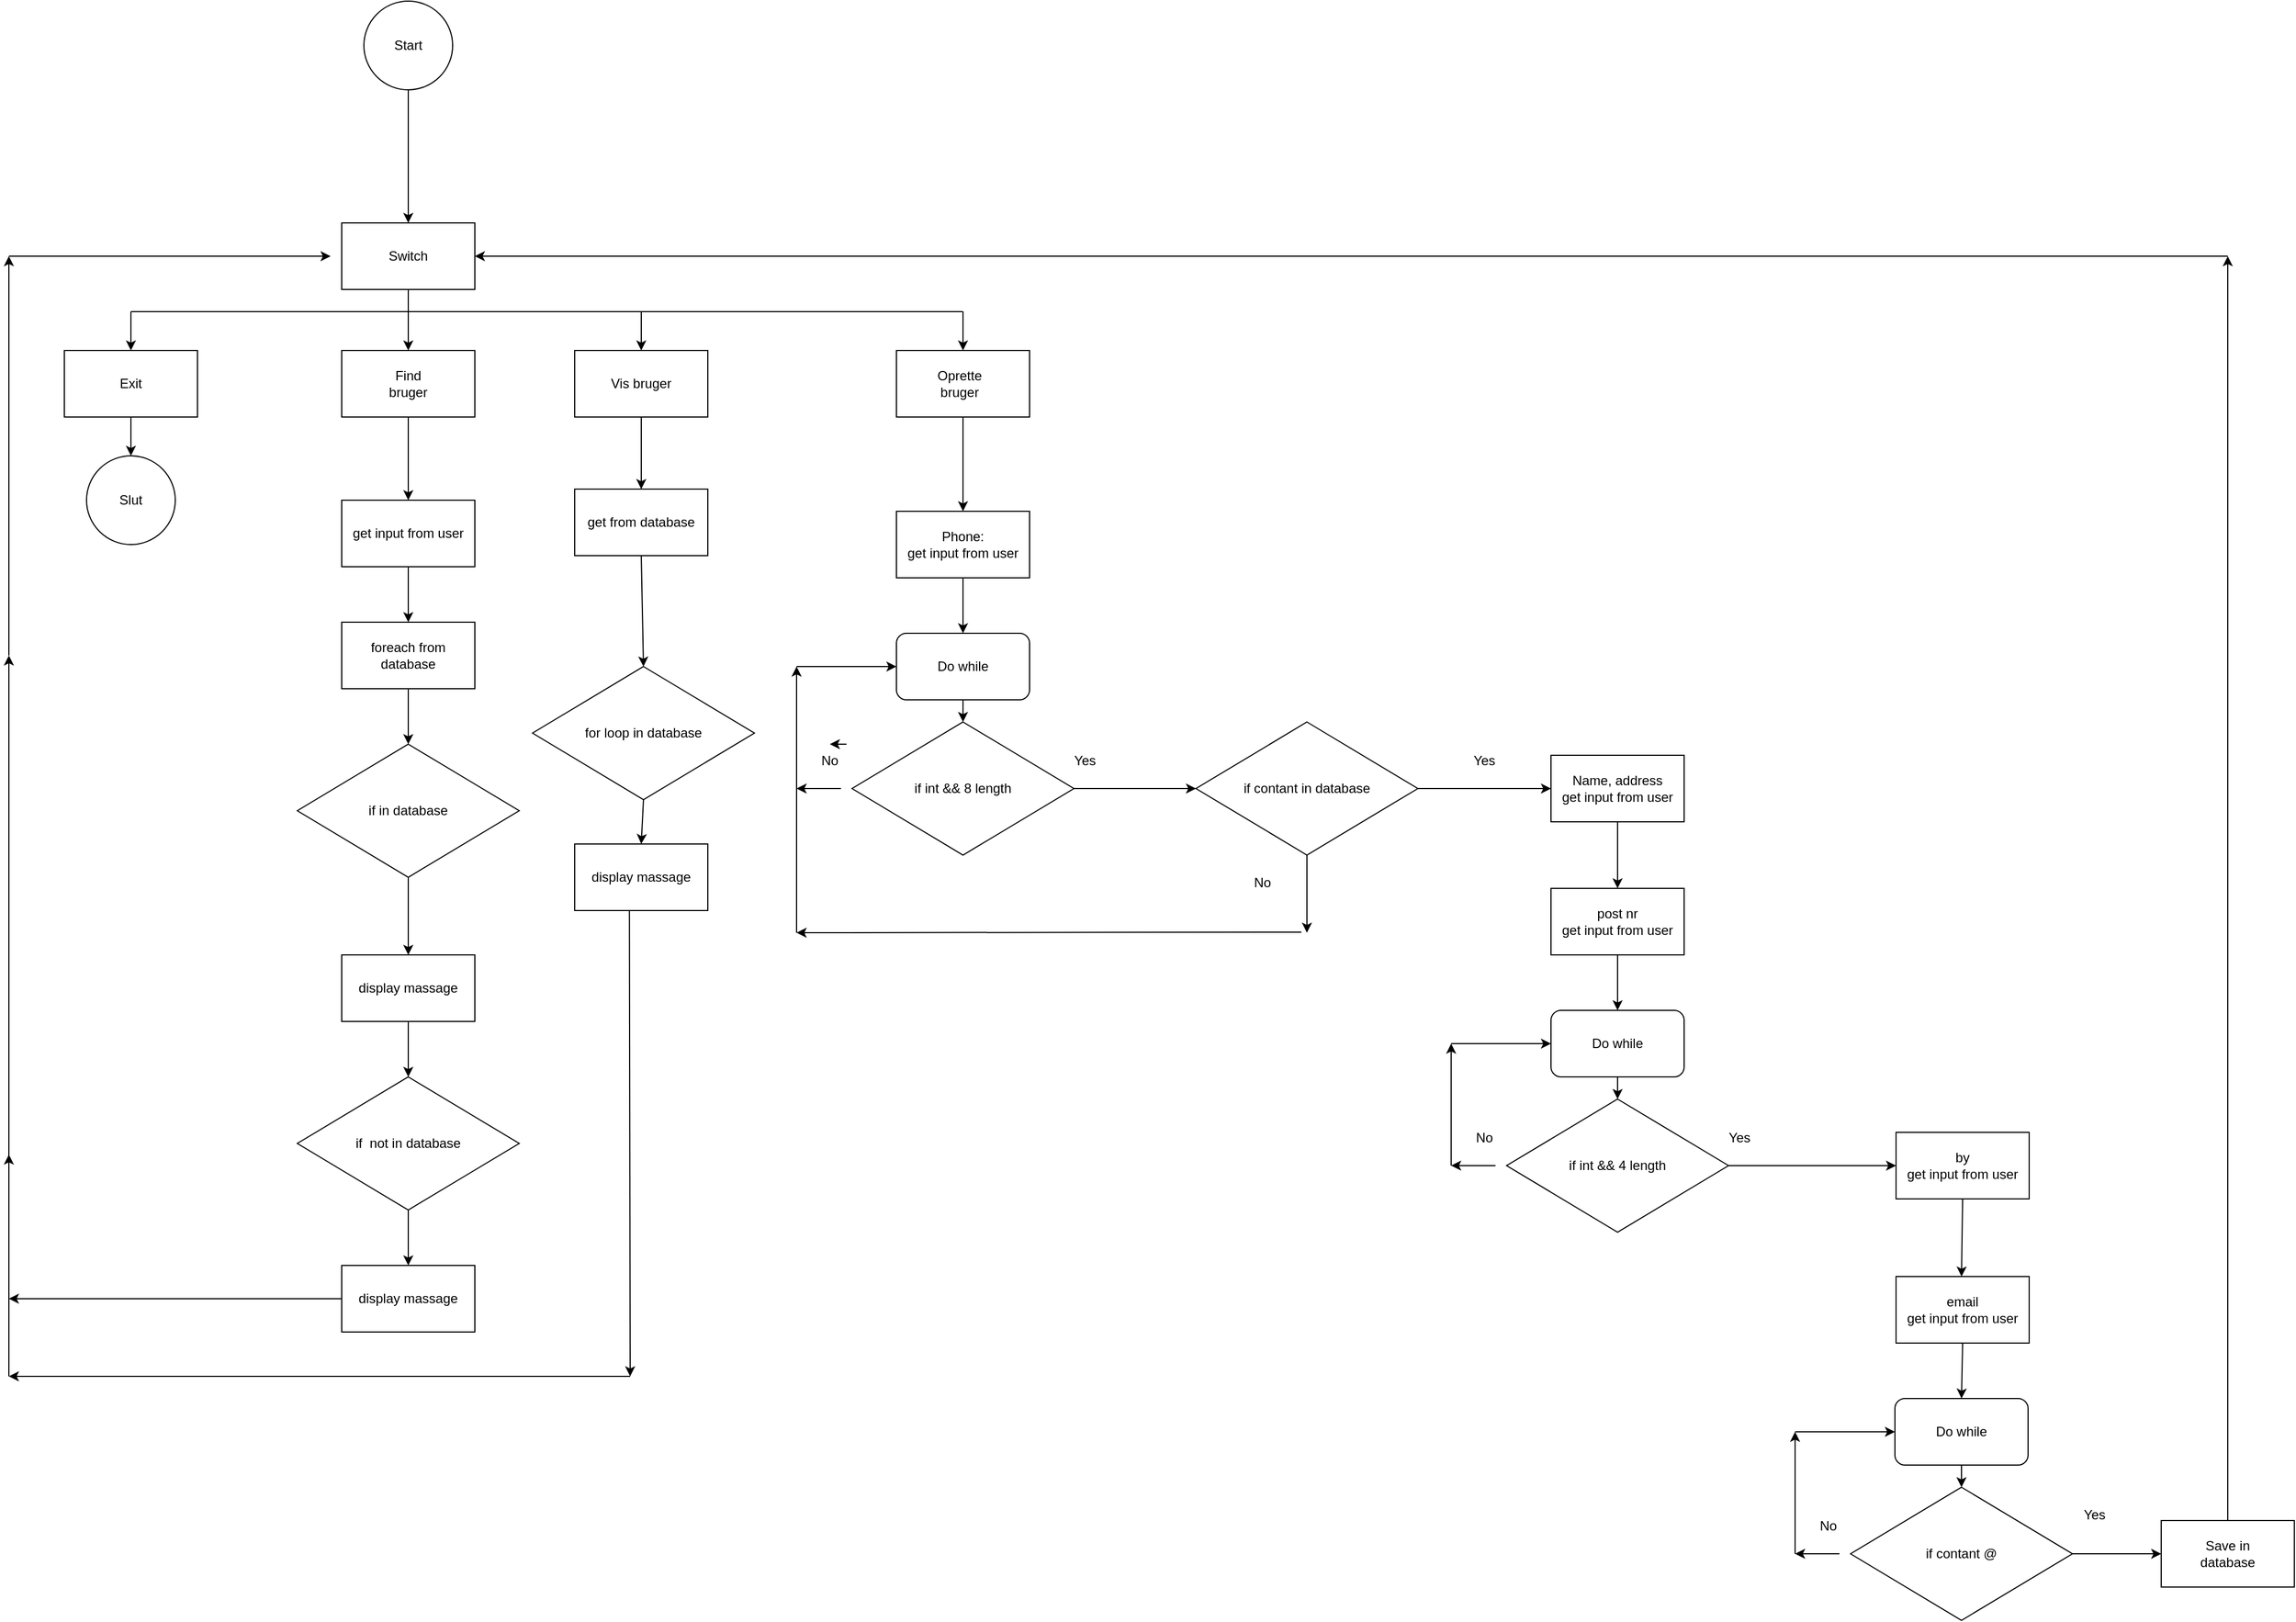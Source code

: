 <mxfile version="20.4.0" type="device"><diagram id="CxP97R7l95-xSGjQkx52" name="Side-1"><mxGraphModel dx="1730" dy="912" grid="1" gridSize="10" guides="1" tooltips="1" connect="1" arrows="1" fold="1" page="1" pageScale="1" pageWidth="827" pageHeight="1169" math="0" shadow="0"><root><mxCell id="0"/><mxCell id="1" parent="0"/><mxCell id="vcnv6Ji5nvVmzfesL2lP-1" value="" style="endArrow=classic;html=1;rounded=0;exitX=0.5;exitY=1;exitDx=0;exitDy=0;entryX=0.5;entryY=0;entryDx=0;entryDy=0;" edge="1" parent="1" source="vcnv6Ji5nvVmzfesL2lP-2" target="vcnv6Ji5nvVmzfesL2lP-17"><mxGeometry width="50" height="50" relative="1" as="geometry"><mxPoint x="340" y="380" as="sourcePoint"/><mxPoint x="500" y="420" as="targetPoint"/></mxGeometry></mxCell><mxCell id="vcnv6Ji5nvVmzfesL2lP-2" value="Start" style="ellipse;whiteSpace=wrap;html=1;aspect=fixed;" vertex="1" parent="1"><mxGeometry x="360" y="50" width="80" height="80" as="geometry"/></mxCell><mxCell id="vcnv6Ji5nvVmzfesL2lP-4" value="if int &amp;amp;&amp;amp; 8 length" style="rhombus;whiteSpace=wrap;html=1;" vertex="1" parent="1"><mxGeometry x="800" y="700" width="200" height="120" as="geometry"/></mxCell><mxCell id="vcnv6Ji5nvVmzfesL2lP-5" value="Do while" style="rounded=1;whiteSpace=wrap;html=1;" vertex="1" parent="1"><mxGeometry x="840" y="620" width="120" height="60" as="geometry"/></mxCell><mxCell id="vcnv6Ji5nvVmzfesL2lP-6" value="" style="endArrow=classic;html=1;rounded=0;" edge="1" parent="1"><mxGeometry width="50" height="50" relative="1" as="geometry"><mxPoint x="1000" y="760" as="sourcePoint"/><mxPoint x="1110" y="760" as="targetPoint"/></mxGeometry></mxCell><mxCell id="vcnv6Ji5nvVmzfesL2lP-9" value="" style="endArrow=classic;html=1;rounded=0;" edge="1" parent="1"><mxGeometry width="50" height="50" relative="1" as="geometry"><mxPoint x="1205" y="889.5" as="sourcePoint"/><mxPoint x="750" y="890" as="targetPoint"/></mxGeometry></mxCell><mxCell id="vcnv6Ji5nvVmzfesL2lP-11" value="Yes" style="text;html=1;strokeColor=none;fillColor=none;align=center;verticalAlign=middle;whiteSpace=wrap;rounded=0;" vertex="1" parent="1"><mxGeometry x="980" y="720" width="60" height="30" as="geometry"/></mxCell><mxCell id="vcnv6Ji5nvVmzfesL2lP-12" value="" style="endArrow=classic;html=1;rounded=0;" edge="1" parent="1"><mxGeometry width="50" height="50" relative="1" as="geometry"><mxPoint x="790" y="760" as="sourcePoint"/><mxPoint x="750" y="760" as="targetPoint"/></mxGeometry></mxCell><mxCell id="vcnv6Ji5nvVmzfesL2lP-14" value="No" style="text;html=1;strokeColor=none;fillColor=none;align=center;verticalAlign=middle;whiteSpace=wrap;rounded=0;" vertex="1" parent="1"><mxGeometry x="750" y="720" width="60" height="30" as="geometry"/></mxCell><mxCell id="vcnv6Ji5nvVmzfesL2lP-16" value="Slut" style="ellipse;whiteSpace=wrap;html=1;aspect=fixed;" vertex="1" parent="1"><mxGeometry x="110" y="460" width="80" height="80" as="geometry"/></mxCell><mxCell id="vcnv6Ji5nvVmzfesL2lP-17" value="" style="rounded=0;whiteSpace=wrap;html=1;" vertex="1" parent="1"><mxGeometry x="340" y="250" width="120" height="60" as="geometry"/></mxCell><mxCell id="vcnv6Ji5nvVmzfesL2lP-18" value="Switch" style="text;html=1;strokeColor=none;fillColor=none;align=center;verticalAlign=middle;whiteSpace=wrap;rounded=0;" vertex="1" parent="1"><mxGeometry x="370" y="265" width="60" height="30" as="geometry"/></mxCell><mxCell id="vcnv6Ji5nvVmzfesL2lP-20" value="" style="rounded=0;whiteSpace=wrap;html=1;" vertex="1" parent="1"><mxGeometry x="340" y="365" width="120" height="60" as="geometry"/></mxCell><mxCell id="vcnv6Ji5nvVmzfesL2lP-21" value="" style="rounded=0;whiteSpace=wrap;html=1;" vertex="1" parent="1"><mxGeometry x="90" y="365" width="120" height="60" as="geometry"/></mxCell><mxCell id="vcnv6Ji5nvVmzfesL2lP-22" value="" style="rounded=0;whiteSpace=wrap;html=1;" vertex="1" parent="1"><mxGeometry x="550" y="365" width="120" height="60" as="geometry"/></mxCell><mxCell id="vcnv6Ji5nvVmzfesL2lP-23" value="" style="rounded=0;whiteSpace=wrap;html=1;" vertex="1" parent="1"><mxGeometry x="840" y="365" width="120" height="60" as="geometry"/></mxCell><mxCell id="vcnv6Ji5nvVmzfesL2lP-24" value="Oprette bruger" style="text;html=1;strokeColor=none;fillColor=none;align=center;verticalAlign=middle;whiteSpace=wrap;rounded=0;" vertex="1" parent="1"><mxGeometry x="867" y="380" width="60" height="30" as="geometry"/></mxCell><mxCell id="vcnv6Ji5nvVmzfesL2lP-25" value="Vis bruger" style="text;html=1;strokeColor=none;fillColor=none;align=center;verticalAlign=middle;whiteSpace=wrap;rounded=0;" vertex="1" parent="1"><mxGeometry x="580" y="380" width="60" height="30" as="geometry"/></mxCell><mxCell id="vcnv6Ji5nvVmzfesL2lP-26" value="Exit" style="text;html=1;strokeColor=none;fillColor=none;align=center;verticalAlign=middle;whiteSpace=wrap;rounded=0;" vertex="1" parent="1"><mxGeometry x="120" y="380" width="60" height="30" as="geometry"/></mxCell><mxCell id="vcnv6Ji5nvVmzfesL2lP-27" value="Find bruger" style="text;html=1;strokeColor=none;fillColor=none;align=center;verticalAlign=middle;whiteSpace=wrap;rounded=0;" vertex="1" parent="1"><mxGeometry x="370" y="380" width="60" height="30" as="geometry"/></mxCell><mxCell id="vcnv6Ji5nvVmzfesL2lP-29" value="" style="endArrow=none;html=1;rounded=0;" edge="1" parent="1"><mxGeometry width="50" height="50" relative="1" as="geometry"><mxPoint x="150" y="330" as="sourcePoint"/><mxPoint x="900" y="330" as="targetPoint"/></mxGeometry></mxCell><mxCell id="vcnv6Ji5nvVmzfesL2lP-31" value="" style="endArrow=classic;html=1;rounded=0;exitX=0.5;exitY=1;exitDx=0;exitDy=0;entryX=0.5;entryY=0;entryDx=0;entryDy=0;" edge="1" parent="1" source="vcnv6Ji5nvVmzfesL2lP-17" target="vcnv6Ji5nvVmzfesL2lP-20"><mxGeometry width="50" height="50" relative="1" as="geometry"><mxPoint x="480" y="420" as="sourcePoint"/><mxPoint x="530" y="370" as="targetPoint"/></mxGeometry></mxCell><mxCell id="vcnv6Ji5nvVmzfesL2lP-32" value="" style="endArrow=classic;html=1;rounded=0;" edge="1" parent="1" target="vcnv6Ji5nvVmzfesL2lP-22"><mxGeometry width="50" height="50" relative="1" as="geometry"><mxPoint x="610" y="330" as="sourcePoint"/><mxPoint x="530" y="370" as="targetPoint"/></mxGeometry></mxCell><mxCell id="vcnv6Ji5nvVmzfesL2lP-33" value="" style="endArrow=classic;html=1;rounded=0;entryX=0.5;entryY=0;entryDx=0;entryDy=0;" edge="1" parent="1" target="vcnv6Ji5nvVmzfesL2lP-23"><mxGeometry width="50" height="50" relative="1" as="geometry"><mxPoint x="900" y="330" as="sourcePoint"/><mxPoint x="620" y="375" as="targetPoint"/></mxGeometry></mxCell><mxCell id="vcnv6Ji5nvVmzfesL2lP-34" value="" style="endArrow=classic;html=1;rounded=0;" edge="1" parent="1" target="vcnv6Ji5nvVmzfesL2lP-21"><mxGeometry width="50" height="50" relative="1" as="geometry"><mxPoint x="150" y="330" as="sourcePoint"/><mxPoint x="630" y="385" as="targetPoint"/></mxGeometry></mxCell><mxCell id="vcnv6Ji5nvVmzfesL2lP-35" value="" style="endArrow=classic;html=1;rounded=0;exitX=0.5;exitY=1;exitDx=0;exitDy=0;" edge="1" parent="1" source="vcnv6Ji5nvVmzfesL2lP-20"><mxGeometry width="50" height="50" relative="1" as="geometry"><mxPoint x="400" y="430" as="sourcePoint"/><mxPoint x="400" y="500" as="targetPoint"/></mxGeometry></mxCell><mxCell id="vcnv6Ji5nvVmzfesL2lP-36" value="Phone:&lt;br&gt;get input from user" style="rounded=0;whiteSpace=wrap;html=1;" vertex="1" parent="1"><mxGeometry x="840" y="510" width="120" height="60" as="geometry"/></mxCell><mxCell id="vcnv6Ji5nvVmzfesL2lP-37" value="" style="endArrow=classic;html=1;rounded=0;exitX=0.5;exitY=1;exitDx=0;exitDy=0;" edge="1" parent="1" source="vcnv6Ji5nvVmzfesL2lP-36" target="vcnv6Ji5nvVmzfesL2lP-5"><mxGeometry width="50" height="50" relative="1" as="geometry"><mxPoint x="980" y="730" as="sourcePoint"/><mxPoint x="1030" y="680" as="targetPoint"/></mxGeometry></mxCell><mxCell id="vcnv6Ji5nvVmzfesL2lP-39" value="if contant in database" style="rhombus;whiteSpace=wrap;html=1;" vertex="1" parent="1"><mxGeometry x="1110" y="700" width="200" height="120" as="geometry"/></mxCell><mxCell id="vcnv6Ji5nvVmzfesL2lP-40" value="Yes" style="text;html=1;strokeColor=none;fillColor=none;align=center;verticalAlign=middle;whiteSpace=wrap;rounded=0;" vertex="1" parent="1"><mxGeometry x="1340" y="720" width="60" height="30" as="geometry"/></mxCell><mxCell id="vcnv6Ji5nvVmzfesL2lP-41" value="No" style="text;html=1;strokeColor=none;fillColor=none;align=center;verticalAlign=middle;whiteSpace=wrap;rounded=0;" vertex="1" parent="1"><mxGeometry x="1140" y="830" width="60" height="30" as="geometry"/></mxCell><mxCell id="vcnv6Ji5nvVmzfesL2lP-43" value="" style="endArrow=classic;html=1;rounded=0;exitX=0.5;exitY=1;exitDx=0;exitDy=0;" edge="1" parent="1" source="vcnv6Ji5nvVmzfesL2lP-39"><mxGeometry width="50" height="50" relative="1" as="geometry"><mxPoint x="1170" y="800" as="sourcePoint"/><mxPoint x="1210" y="890" as="targetPoint"/></mxGeometry></mxCell><mxCell id="vcnv6Ji5nvVmzfesL2lP-44" value="" style="endArrow=classic;html=1;rounded=0;" edge="1" parent="1"><mxGeometry width="50" height="50" relative="1" as="geometry"><mxPoint x="750" y="890" as="sourcePoint"/><mxPoint x="750" y="650" as="targetPoint"/></mxGeometry></mxCell><mxCell id="vcnv6Ji5nvVmzfesL2lP-45" value="" style="endArrow=classic;html=1;rounded=0;entryX=0;entryY=0.5;entryDx=0;entryDy=0;" edge="1" parent="1" target="vcnv6Ji5nvVmzfesL2lP-5"><mxGeometry width="50" height="50" relative="1" as="geometry"><mxPoint x="750" y="650" as="sourcePoint"/><mxPoint x="1000" y="750" as="targetPoint"/></mxGeometry></mxCell><mxCell id="vcnv6Ji5nvVmzfesL2lP-46" value="" style="endArrow=classic;html=1;rounded=0;exitX=0.5;exitY=1;exitDx=0;exitDy=0;" edge="1" parent="1" source="vcnv6Ji5nvVmzfesL2lP-5" target="vcnv6Ji5nvVmzfesL2lP-4"><mxGeometry width="50" height="50" relative="1" as="geometry"><mxPoint x="950" y="800" as="sourcePoint"/><mxPoint x="1000" y="750" as="targetPoint"/></mxGeometry></mxCell><mxCell id="vcnv6Ji5nvVmzfesL2lP-47" value="" style="rounded=0;whiteSpace=wrap;html=1;" vertex="1" parent="1"><mxGeometry x="1980" y="1420" width="120" height="60" as="geometry"/></mxCell><mxCell id="vcnv6Ji5nvVmzfesL2lP-48" value="" style="endArrow=classic;html=1;rounded=0;exitX=1;exitY=0.5;exitDx=0;exitDy=0;" edge="1" parent="1" source="vcnv6Ji5nvVmzfesL2lP-39"><mxGeometry width="50" height="50" relative="1" as="geometry"><mxPoint x="1250" y="800" as="sourcePoint"/><mxPoint x="1430" y="760" as="targetPoint"/></mxGeometry></mxCell><mxCell id="vcnv6Ji5nvVmzfesL2lP-49" value="Save in database" style="text;html=1;strokeColor=none;fillColor=none;align=center;verticalAlign=middle;whiteSpace=wrap;rounded=0;" vertex="1" parent="1"><mxGeometry x="2010" y="1435" width="60" height="30" as="geometry"/></mxCell><mxCell id="vcnv6Ji5nvVmzfesL2lP-50" value="Name, address&lt;br&gt;get input from user" style="rounded=0;whiteSpace=wrap;html=1;" vertex="1" parent="1"><mxGeometry x="1430" y="730" width="120" height="60" as="geometry"/></mxCell><mxCell id="vcnv6Ji5nvVmzfesL2lP-53" value="" style="endArrow=classic;html=1;rounded=0;exitX=0.5;exitY=1;exitDx=0;exitDy=0;" edge="1" parent="1" source="vcnv6Ji5nvVmzfesL2lP-50"><mxGeometry width="50" height="50" relative="1" as="geometry"><mxPoint x="1250" y="860" as="sourcePoint"/><mxPoint x="1490" y="850" as="targetPoint"/></mxGeometry></mxCell><mxCell id="vcnv6Ji5nvVmzfesL2lP-54" value="if int &amp;amp;&amp;amp; 4 length" style="rhombus;whiteSpace=wrap;html=1;" vertex="1" parent="1"><mxGeometry x="1390" y="1040" width="200" height="120" as="geometry"/></mxCell><mxCell id="vcnv6Ji5nvVmzfesL2lP-55" value="Do while" style="rounded=1;whiteSpace=wrap;html=1;" vertex="1" parent="1"><mxGeometry x="1430" y="960" width="120" height="60" as="geometry"/></mxCell><mxCell id="vcnv6Ji5nvVmzfesL2lP-56" value="" style="endArrow=classic;html=1;rounded=0;" edge="1" parent="1" target="vcnv6Ji5nvVmzfesL2lP-70"><mxGeometry width="50" height="50" relative="1" as="geometry"><mxPoint x="1590" y="1100" as="sourcePoint"/><mxPoint x="1700" y="1100" as="targetPoint"/></mxGeometry></mxCell><mxCell id="vcnv6Ji5nvVmzfesL2lP-58" value="Yes" style="text;html=1;strokeColor=none;fillColor=none;align=center;verticalAlign=middle;whiteSpace=wrap;rounded=0;" vertex="1" parent="1"><mxGeometry x="1570" y="1060" width="60" height="30" as="geometry"/></mxCell><mxCell id="vcnv6Ji5nvVmzfesL2lP-59" value="" style="endArrow=classic;html=1;rounded=0;" edge="1" parent="1"><mxGeometry width="50" height="50" relative="1" as="geometry"><mxPoint x="1380" y="1100" as="sourcePoint"/><mxPoint x="1340" y="1100" as="targetPoint"/></mxGeometry></mxCell><mxCell id="vcnv6Ji5nvVmzfesL2lP-60" value="No" style="text;html=1;strokeColor=none;fillColor=none;align=center;verticalAlign=middle;whiteSpace=wrap;rounded=0;" vertex="1" parent="1"><mxGeometry x="1340" y="1060" width="60" height="30" as="geometry"/></mxCell><mxCell id="vcnv6Ji5nvVmzfesL2lP-63" value="" style="endArrow=classic;html=1;rounded=0;exitX=0.5;exitY=1;exitDx=0;exitDy=0;" edge="1" parent="1" source="vcnv6Ji5nvVmzfesL2lP-70"><mxGeometry width="50" height="50" relative="1" as="geometry"><mxPoint x="1800" y="1160" as="sourcePoint"/><mxPoint x="1800" y="1200" as="targetPoint"/></mxGeometry></mxCell><mxCell id="vcnv6Ji5nvVmzfesL2lP-64" value="" style="endArrow=classic;html=1;rounded=0;" edge="1" parent="1"><mxGeometry width="50" height="50" relative="1" as="geometry"><mxPoint x="1340" y="1100" as="sourcePoint"/><mxPoint x="1340" y="990" as="targetPoint"/></mxGeometry></mxCell><mxCell id="vcnv6Ji5nvVmzfesL2lP-65" value="" style="endArrow=classic;html=1;rounded=0;entryX=0;entryY=0.5;entryDx=0;entryDy=0;" edge="1" parent="1" target="vcnv6Ji5nvVmzfesL2lP-55"><mxGeometry width="50" height="50" relative="1" as="geometry"><mxPoint x="1340" y="990" as="sourcePoint"/><mxPoint x="1590" y="1090" as="targetPoint"/></mxGeometry></mxCell><mxCell id="vcnv6Ji5nvVmzfesL2lP-66" value="" style="endArrow=classic;html=1;rounded=0;exitX=0.5;exitY=1;exitDx=0;exitDy=0;" edge="1" parent="1" source="vcnv6Ji5nvVmzfesL2lP-55" target="vcnv6Ji5nvVmzfesL2lP-54"><mxGeometry width="50" height="50" relative="1" as="geometry"><mxPoint x="1540" y="1140" as="sourcePoint"/><mxPoint x="1590" y="1090" as="targetPoint"/></mxGeometry></mxCell><mxCell id="vcnv6Ji5nvVmzfesL2lP-67" value="post nr&lt;br&gt;get input from user" style="rounded=0;whiteSpace=wrap;html=1;" vertex="1" parent="1"><mxGeometry x="1430" y="850" width="120" height="60" as="geometry"/></mxCell><mxCell id="vcnv6Ji5nvVmzfesL2lP-69" value="" style="endArrow=classic;html=1;rounded=0;exitX=0.5;exitY=1;exitDx=0;exitDy=0;" edge="1" parent="1" source="vcnv6Ji5nvVmzfesL2lP-67" target="vcnv6Ji5nvVmzfesL2lP-55"><mxGeometry width="50" height="50" relative="1" as="geometry"><mxPoint x="1490" y="1160" as="sourcePoint"/><mxPoint x="1540" y="1110" as="targetPoint"/></mxGeometry></mxCell><mxCell id="vcnv6Ji5nvVmzfesL2lP-70" value="by&lt;br&gt;get input from user" style="rounded=0;whiteSpace=wrap;html=1;" vertex="1" parent="1"><mxGeometry x="1741" y="1070" width="120" height="60" as="geometry"/></mxCell><mxCell id="vcnv6Ji5nvVmzfesL2lP-71" value="email&lt;br&gt;get input from user" style="rounded=0;whiteSpace=wrap;html=1;" vertex="1" parent="1"><mxGeometry x="1741" y="1200" width="120" height="60" as="geometry"/></mxCell><mxCell id="vcnv6Ji5nvVmzfesL2lP-72" value="if contant @" style="rhombus;whiteSpace=wrap;html=1;" vertex="1" parent="1"><mxGeometry x="1700" y="1390" width="200" height="120" as="geometry"/></mxCell><mxCell id="vcnv6Ji5nvVmzfesL2lP-73" value="Do while" style="rounded=1;whiteSpace=wrap;html=1;" vertex="1" parent="1"><mxGeometry x="1740" y="1310" width="120" height="60" as="geometry"/></mxCell><mxCell id="vcnv6Ji5nvVmzfesL2lP-74" value="" style="endArrow=classic;html=1;rounded=0;" edge="1" parent="1"><mxGeometry width="50" height="50" relative="1" as="geometry"><mxPoint x="1690" y="1450" as="sourcePoint"/><mxPoint x="1650" y="1450" as="targetPoint"/></mxGeometry></mxCell><mxCell id="vcnv6Ji5nvVmzfesL2lP-75" value="No" style="text;html=1;strokeColor=none;fillColor=none;align=center;verticalAlign=middle;whiteSpace=wrap;rounded=0;" vertex="1" parent="1"><mxGeometry x="1650" y="1410" width="60" height="30" as="geometry"/></mxCell><mxCell id="vcnv6Ji5nvVmzfesL2lP-76" value="" style="endArrow=classic;html=1;rounded=0;" edge="1" parent="1"><mxGeometry width="50" height="50" relative="1" as="geometry"><mxPoint x="1650" y="1450" as="sourcePoint"/><mxPoint x="1650" y="1340" as="targetPoint"/></mxGeometry></mxCell><mxCell id="vcnv6Ji5nvVmzfesL2lP-77" value="" style="endArrow=classic;html=1;rounded=0;entryX=0;entryY=0.5;entryDx=0;entryDy=0;" edge="1" parent="1" target="vcnv6Ji5nvVmzfesL2lP-73"><mxGeometry width="50" height="50" relative="1" as="geometry"><mxPoint x="1650" y="1340" as="sourcePoint"/><mxPoint x="1900" y="1440" as="targetPoint"/></mxGeometry></mxCell><mxCell id="vcnv6Ji5nvVmzfesL2lP-78" value="" style="endArrow=classic;html=1;rounded=0;exitX=0.5;exitY=1;exitDx=0;exitDy=0;" edge="1" parent="1" source="vcnv6Ji5nvVmzfesL2lP-73" target="vcnv6Ji5nvVmzfesL2lP-72"><mxGeometry width="50" height="50" relative="1" as="geometry"><mxPoint x="1850" y="1490" as="sourcePoint"/><mxPoint x="1900" y="1440" as="targetPoint"/></mxGeometry></mxCell><mxCell id="vcnv6Ji5nvVmzfesL2lP-79" value="" style="endArrow=classic;html=1;rounded=0;exitX=0.5;exitY=1;exitDx=0;exitDy=0;entryX=0.5;entryY=0;entryDx=0;entryDy=0;" edge="1" parent="1" source="vcnv6Ji5nvVmzfesL2lP-71" target="vcnv6Ji5nvVmzfesL2lP-73"><mxGeometry width="50" height="50" relative="1" as="geometry"><mxPoint x="1630" y="1350" as="sourcePoint"/><mxPoint x="1680" y="1300" as="targetPoint"/></mxGeometry></mxCell><mxCell id="vcnv6Ji5nvVmzfesL2lP-80" value="" style="endArrow=classic;html=1;rounded=0;exitX=1;exitY=0.5;exitDx=0;exitDy=0;" edge="1" parent="1" source="vcnv6Ji5nvVmzfesL2lP-72"><mxGeometry width="50" height="50" relative="1" as="geometry"><mxPoint x="1800" y="1450" as="sourcePoint"/><mxPoint x="1980" y="1450" as="targetPoint"/></mxGeometry></mxCell><mxCell id="vcnv6Ji5nvVmzfesL2lP-81" value="Yes" style="text;html=1;strokeColor=none;fillColor=none;align=center;verticalAlign=middle;whiteSpace=wrap;rounded=0;" vertex="1" parent="1"><mxGeometry x="1890" y="1400" width="60" height="30" as="geometry"/></mxCell><mxCell id="vcnv6Ji5nvVmzfesL2lP-82" value="" style="endArrow=classic;html=1;rounded=0;exitX=0.5;exitY=1;exitDx=0;exitDy=0;entryX=0.5;entryY=0;entryDx=0;entryDy=0;" edge="1" parent="1" source="vcnv6Ji5nvVmzfesL2lP-23" target="vcnv6Ji5nvVmzfesL2lP-36"><mxGeometry width="50" height="50" relative="1" as="geometry"><mxPoint x="870" y="590" as="sourcePoint"/><mxPoint x="920" y="540" as="targetPoint"/></mxGeometry></mxCell><mxCell id="vcnv6Ji5nvVmzfesL2lP-83" value="" style="endArrow=classic;html=1;rounded=0;exitX=0.5;exitY=0;exitDx=0;exitDy=0;" edge="1" parent="1" source="vcnv6Ji5nvVmzfesL2lP-47"><mxGeometry width="50" height="50" relative="1" as="geometry"><mxPoint x="1440" y="970" as="sourcePoint"/><mxPoint x="2040" y="280" as="targetPoint"/></mxGeometry></mxCell><mxCell id="vcnv6Ji5nvVmzfesL2lP-84" value="" style="endArrow=classic;html=1;rounded=0;entryX=1;entryY=0.5;entryDx=0;entryDy=0;" edge="1" parent="1" target="vcnv6Ji5nvVmzfesL2lP-17"><mxGeometry width="50" height="50" relative="1" as="geometry"><mxPoint x="2040" y="280" as="sourcePoint"/><mxPoint x="1490" y="320" as="targetPoint"/></mxGeometry></mxCell><mxCell id="vcnv6Ji5nvVmzfesL2lP-85" value="get input from user" style="rounded=0;whiteSpace=wrap;html=1;" vertex="1" parent="1"><mxGeometry x="340" y="500" width="120" height="60" as="geometry"/></mxCell><mxCell id="vcnv6Ji5nvVmzfesL2lP-86" value="foreach from database" style="rounded=0;whiteSpace=wrap;html=1;" vertex="1" parent="1"><mxGeometry x="340" y="610" width="120" height="60" as="geometry"/></mxCell><mxCell id="vcnv6Ji5nvVmzfesL2lP-87" value="" style="endArrow=classic;html=1;rounded=0;exitX=0.5;exitY=1;exitDx=0;exitDy=0;entryX=0.5;entryY=0;entryDx=0;entryDy=0;" edge="1" parent="1" source="vcnv6Ji5nvVmzfesL2lP-85" target="vcnv6Ji5nvVmzfesL2lP-86"><mxGeometry width="50" height="50" relative="1" as="geometry"><mxPoint x="620" y="680" as="sourcePoint"/><mxPoint x="670" y="630" as="targetPoint"/></mxGeometry></mxCell><mxCell id="vcnv6Ji5nvVmzfesL2lP-90" value="" style="endArrow=classic;html=1;rounded=0;" edge="1" parent="1"><mxGeometry width="50" height="50" relative="1" as="geometry"><mxPoint x="40" y="640" as="sourcePoint"/><mxPoint x="40" y="280" as="targetPoint"/></mxGeometry></mxCell><mxCell id="vcnv6Ji5nvVmzfesL2lP-91" value="" style="endArrow=classic;html=1;rounded=0;" edge="1" parent="1"><mxGeometry width="50" height="50" relative="1" as="geometry"><mxPoint x="40" y="280" as="sourcePoint"/><mxPoint x="330" y="280" as="targetPoint"/></mxGeometry></mxCell><mxCell id="vcnv6Ji5nvVmzfesL2lP-92" value="" style="endArrow=classic;html=1;rounded=0;exitX=0.5;exitY=1;exitDx=0;exitDy=0;" edge="1" parent="1" source="vcnv6Ji5nvVmzfesL2lP-22"><mxGeometry width="50" height="50" relative="1" as="geometry"><mxPoint x="700" y="520" as="sourcePoint"/><mxPoint x="610" y="490" as="targetPoint"/></mxGeometry></mxCell><mxCell id="vcnv6Ji5nvVmzfesL2lP-93" value="get from database" style="rounded=0;whiteSpace=wrap;html=1;" vertex="1" parent="1"><mxGeometry x="550" y="490" width="120" height="60" as="geometry"/></mxCell><mxCell id="vcnv6Ji5nvVmzfesL2lP-94" value="" style="endArrow=classic;html=1;rounded=0;exitX=0.5;exitY=1;exitDx=0;exitDy=0;" edge="1" parent="1" source="vcnv6Ji5nvVmzfesL2lP-21" target="vcnv6Ji5nvVmzfesL2lP-16"><mxGeometry width="50" height="50" relative="1" as="geometry"><mxPoint x="700" y="520" as="sourcePoint"/><mxPoint x="750" y="470" as="targetPoint"/></mxGeometry></mxCell><mxCell id="vcnv6Ji5nvVmzfesL2lP-96" value="" style="endArrow=classic;html=1;rounded=0;exitX=0.5;exitY=1;exitDx=0;exitDy=0;entryX=0.5;entryY=0;entryDx=0;entryDy=0;" edge="1" parent="1" source="vcnv6Ji5nvVmzfesL2lP-93" target="vcnv6Ji5nvVmzfesL2lP-121"><mxGeometry width="50" height="50" relative="1" as="geometry"><mxPoint x="700" y="520" as="sourcePoint"/><mxPoint x="605" y="660" as="targetPoint"/></mxGeometry></mxCell><mxCell id="vcnv6Ji5nvVmzfesL2lP-98" value="" style="endArrow=classic;html=1;rounded=0;" edge="1" parent="1"><mxGeometry width="50" height="50" relative="1" as="geometry"><mxPoint x="40" y="1220" as="sourcePoint"/><mxPoint x="40" y="640" as="targetPoint"/></mxGeometry></mxCell><mxCell id="vcnv6Ji5nvVmzfesL2lP-100" value="if in database" style="rhombus;whiteSpace=wrap;html=1;" vertex="1" parent="1"><mxGeometry x="300" y="720" width="200" height="120" as="geometry"/></mxCell><mxCell id="vcnv6Ji5nvVmzfesL2lP-101" value="" style="endArrow=classic;html=1;rounded=0;exitX=0.5;exitY=1;exitDx=0;exitDy=0;entryX=0.5;entryY=0;entryDx=0;entryDy=0;" edge="1" parent="1" source="vcnv6Ji5nvVmzfesL2lP-86" target="vcnv6Ji5nvVmzfesL2lP-100"><mxGeometry width="50" height="50" relative="1" as="geometry"><mxPoint x="700" y="670" as="sourcePoint"/><mxPoint x="750" y="620" as="targetPoint"/></mxGeometry></mxCell><mxCell id="vcnv6Ji5nvVmzfesL2lP-104" value="" style="endArrow=classic;html=1;rounded=0;exitX=0.5;exitY=1;exitDx=0;exitDy=0;" edge="1" parent="1" source="vcnv6Ji5nvVmzfesL2lP-100"><mxGeometry width="50" height="50" relative="1" as="geometry"><mxPoint x="700" y="810" as="sourcePoint"/><mxPoint x="400" y="910" as="targetPoint"/></mxGeometry></mxCell><mxCell id="vcnv6Ji5nvVmzfesL2lP-106" value="display massage" style="rounded=0;whiteSpace=wrap;html=1;" vertex="1" parent="1"><mxGeometry x="340" y="910" width="120" height="60" as="geometry"/></mxCell><mxCell id="vcnv6Ji5nvVmzfesL2lP-110" style="edgeStyle=orthogonalEdgeStyle;rounded=0;orthogonalLoop=1;jettySize=auto;html=1;exitX=0.75;exitY=0;exitDx=0;exitDy=0;entryX=0.5;entryY=0;entryDx=0;entryDy=0;" edge="1" parent="1" source="vcnv6Ji5nvVmzfesL2lP-14" target="vcnv6Ji5nvVmzfesL2lP-14"><mxGeometry relative="1" as="geometry"/></mxCell><mxCell id="vcnv6Ji5nvVmzfesL2lP-112" value="" style="endArrow=classic;html=1;rounded=0;exitX=0.5;exitY=1;exitDx=0;exitDy=0;entryX=0.5;entryY=0;entryDx=0;entryDy=0;" edge="1" parent="1" source="vcnv6Ji5nvVmzfesL2lP-106" target="vcnv6Ji5nvVmzfesL2lP-113"><mxGeometry width="50" height="50" relative="1" as="geometry"><mxPoint x="560" y="780" as="sourcePoint"/><mxPoint x="560" y="1090" as="targetPoint"/></mxGeometry></mxCell><mxCell id="vcnv6Ji5nvVmzfesL2lP-113" value="if&amp;nbsp; not in database" style="rhombus;whiteSpace=wrap;html=1;" vertex="1" parent="1"><mxGeometry x="300" y="1020" width="200" height="120" as="geometry"/></mxCell><mxCell id="vcnv6Ji5nvVmzfesL2lP-114" value="display massage" style="rounded=0;whiteSpace=wrap;html=1;" vertex="1" parent="1"><mxGeometry x="340" y="1190" width="120" height="60" as="geometry"/></mxCell><mxCell id="vcnv6Ji5nvVmzfesL2lP-115" value="" style="endArrow=classic;html=1;rounded=0;exitX=0.5;exitY=1;exitDx=0;exitDy=0;entryX=0.5;entryY=0;entryDx=0;entryDy=0;" edge="1" parent="1" source="vcnv6Ji5nvVmzfesL2lP-113" target="vcnv6Ji5nvVmzfesL2lP-114"><mxGeometry width="50" height="50" relative="1" as="geometry"><mxPoint x="410" y="980.0" as="sourcePoint"/><mxPoint x="410" y="1030.0" as="targetPoint"/></mxGeometry></mxCell><mxCell id="vcnv6Ji5nvVmzfesL2lP-116" value="" style="endArrow=classic;html=1;rounded=0;exitX=0;exitY=0.5;exitDx=0;exitDy=0;" edge="1" parent="1" source="vcnv6Ji5nvVmzfesL2lP-114"><mxGeometry width="50" height="50" relative="1" as="geometry"><mxPoint x="700" y="1090" as="sourcePoint"/><mxPoint x="40" y="1220" as="targetPoint"/></mxGeometry></mxCell><mxCell id="vcnv6Ji5nvVmzfesL2lP-117" value="display massage" style="rounded=0;whiteSpace=wrap;html=1;" vertex="1" parent="1"><mxGeometry x="550" y="810" width="120" height="60" as="geometry"/></mxCell><mxCell id="vcnv6Ji5nvVmzfesL2lP-118" value="" style="endArrow=classic;html=1;rounded=0;exitX=0.411;exitY=0.998;exitDx=0;exitDy=0;exitPerimeter=0;" edge="1" parent="1" source="vcnv6Ji5nvVmzfesL2lP-117"><mxGeometry width="50" height="50" relative="1" as="geometry"><mxPoint x="600" y="710" as="sourcePoint"/><mxPoint x="600" y="1290" as="targetPoint"/></mxGeometry></mxCell><mxCell id="vcnv6Ji5nvVmzfesL2lP-119" value="" style="endArrow=classic;html=1;rounded=0;" edge="1" parent="1"><mxGeometry width="50" height="50" relative="1" as="geometry"><mxPoint x="600" y="1290" as="sourcePoint"/><mxPoint x="40" y="1290" as="targetPoint"/></mxGeometry></mxCell><mxCell id="vcnv6Ji5nvVmzfesL2lP-120" value="" style="endArrow=classic;html=1;rounded=0;" edge="1" parent="1"><mxGeometry width="50" height="50" relative="1" as="geometry"><mxPoint x="40" y="1290" as="sourcePoint"/><mxPoint x="40" y="1090" as="targetPoint"/></mxGeometry></mxCell><mxCell id="vcnv6Ji5nvVmzfesL2lP-121" value="for loop in database" style="rhombus;whiteSpace=wrap;html=1;" vertex="1" parent="1"><mxGeometry x="512" y="650" width="200" height="120" as="geometry"/></mxCell><mxCell id="vcnv6Ji5nvVmzfesL2lP-122" value="" style="endArrow=classic;html=1;rounded=0;exitX=0.5;exitY=1;exitDx=0;exitDy=0;entryX=0.5;entryY=0;entryDx=0;entryDy=0;" edge="1" parent="1" source="vcnv6Ji5nvVmzfesL2lP-121" target="vcnv6Ji5nvVmzfesL2lP-117"><mxGeometry width="50" height="50" relative="1" as="geometry"><mxPoint x="700" y="960" as="sourcePoint"/><mxPoint x="750" y="910" as="targetPoint"/></mxGeometry></mxCell></root></mxGraphModel></diagram></mxfile>